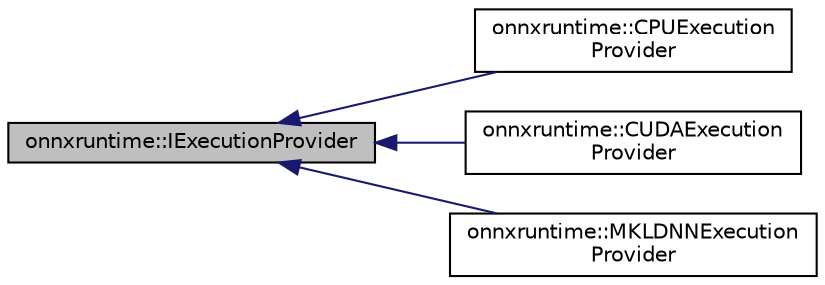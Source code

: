 digraph "onnxruntime::IExecutionProvider"
{
  edge [fontname="Helvetica",fontsize="10",labelfontname="Helvetica",labelfontsize="10"];
  node [fontname="Helvetica",fontsize="10",shape=record];
  rankdir="LR";
  Node0 [label="onnxruntime::IExecutionProvider",height=0.2,width=0.4,color="black", fillcolor="grey75", style="filled", fontcolor="black"];
  Node0 -> Node1 [dir="back",color="midnightblue",fontsize="10",style="solid",fontname="Helvetica"];
  Node1 [label="onnxruntime::CPUExecution\lProvider",height=0.2,width=0.4,color="black", fillcolor="white", style="filled",URL="$classonnxruntime_1_1CPUExecutionProvider.html"];
  Node0 -> Node2 [dir="back",color="midnightblue",fontsize="10",style="solid",fontname="Helvetica"];
  Node2 [label="onnxruntime::CUDAExecution\lProvider",height=0.2,width=0.4,color="black", fillcolor="white", style="filled",URL="$classonnxruntime_1_1CUDAExecutionProvider.html"];
  Node0 -> Node3 [dir="back",color="midnightblue",fontsize="10",style="solid",fontname="Helvetica"];
  Node3 [label="onnxruntime::MKLDNNExecution\lProvider",height=0.2,width=0.4,color="black", fillcolor="white", style="filled",URL="$classonnxruntime_1_1MKLDNNExecutionProvider.html"];
}
